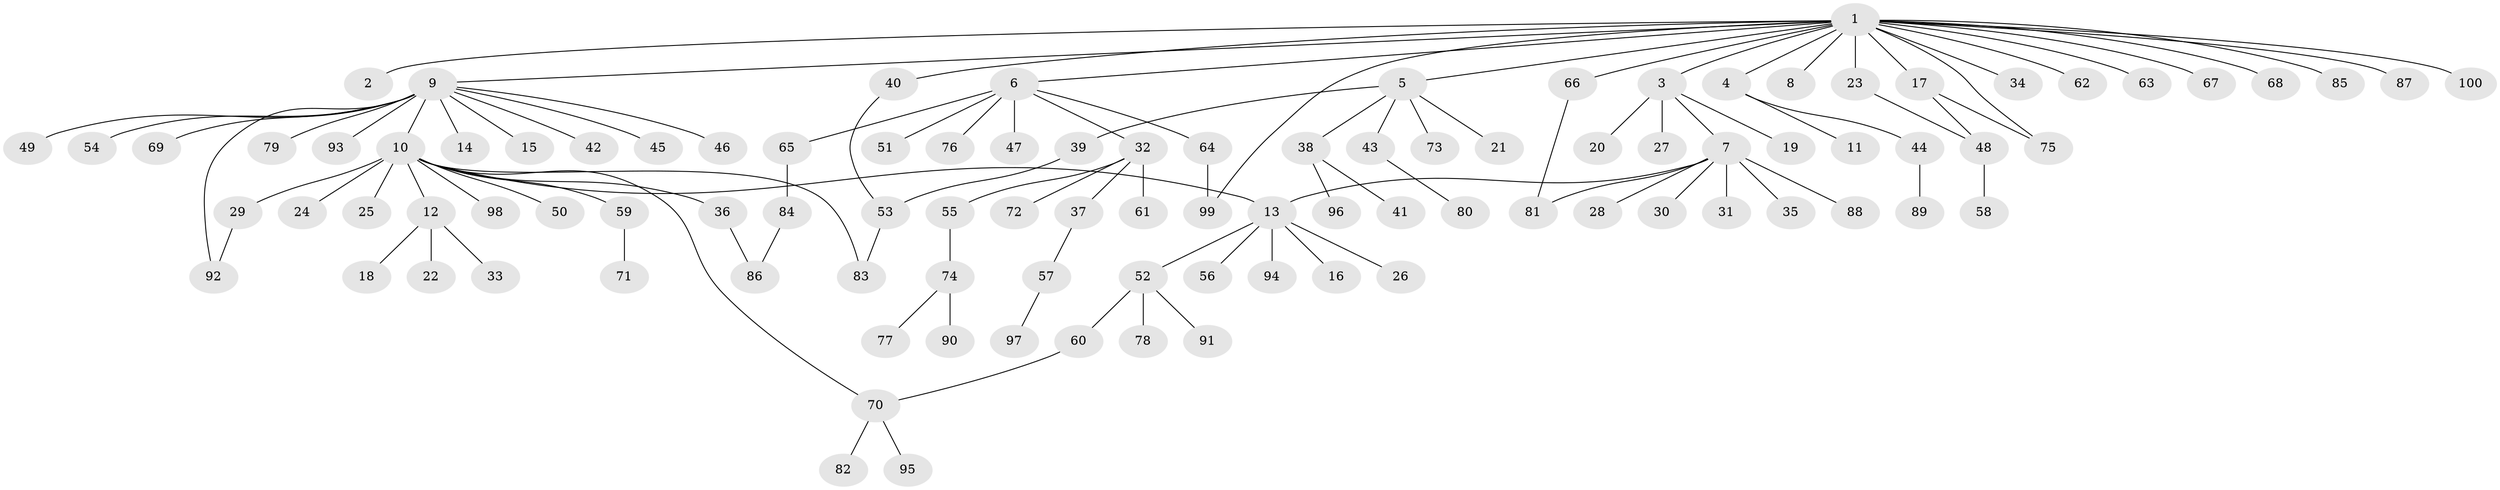 // original degree distribution, {22: 0.007142857142857143, 1: 0.5857142857142857, 6: 0.014285714285714285, 3: 0.05714285714285714, 7: 0.007142857142857143, 8: 0.014285714285714285, 9: 0.007142857142857143, 14: 0.007142857142857143, 13: 0.007142857142857143, 5: 0.02142857142857143, 2: 0.24285714285714285, 4: 0.02857142857142857}
// Generated by graph-tools (version 1.1) at 2025/50/03/04/25 22:50:10]
// undirected, 100 vertices, 109 edges
graph export_dot {
  node [color=gray90,style=filled];
  1;
  2;
  3;
  4;
  5;
  6;
  7;
  8;
  9;
  10;
  11;
  12;
  13;
  14;
  15;
  16;
  17;
  18;
  19;
  20;
  21;
  22;
  23;
  24;
  25;
  26;
  27;
  28;
  29;
  30;
  31;
  32;
  33;
  34;
  35;
  36;
  37;
  38;
  39;
  40;
  41;
  42;
  43;
  44;
  45;
  46;
  47;
  48;
  49;
  50;
  51;
  52;
  53;
  54;
  55;
  56;
  57;
  58;
  59;
  60;
  61;
  62;
  63;
  64;
  65;
  66;
  67;
  68;
  69;
  70;
  71;
  72;
  73;
  74;
  75;
  76;
  77;
  78;
  79;
  80;
  81;
  82;
  83;
  84;
  85;
  86;
  87;
  88;
  89;
  90;
  91;
  92;
  93;
  94;
  95;
  96;
  97;
  98;
  99;
  100;
  1 -- 2 [weight=1.0];
  1 -- 3 [weight=1.0];
  1 -- 4 [weight=1.0];
  1 -- 5 [weight=1.0];
  1 -- 6 [weight=1.0];
  1 -- 8 [weight=1.0];
  1 -- 9 [weight=1.0];
  1 -- 17 [weight=1.0];
  1 -- 23 [weight=1.0];
  1 -- 34 [weight=1.0];
  1 -- 40 [weight=1.0];
  1 -- 62 [weight=1.0];
  1 -- 63 [weight=1.0];
  1 -- 66 [weight=1.0];
  1 -- 67 [weight=1.0];
  1 -- 68 [weight=1.0];
  1 -- 75 [weight=1.0];
  1 -- 85 [weight=1.0];
  1 -- 87 [weight=1.0];
  1 -- 99 [weight=1.0];
  1 -- 100 [weight=1.0];
  3 -- 7 [weight=1.0];
  3 -- 19 [weight=1.0];
  3 -- 20 [weight=1.0];
  3 -- 27 [weight=1.0];
  4 -- 11 [weight=1.0];
  4 -- 44 [weight=1.0];
  5 -- 21 [weight=1.0];
  5 -- 38 [weight=1.0];
  5 -- 39 [weight=1.0];
  5 -- 43 [weight=1.0];
  5 -- 73 [weight=1.0];
  6 -- 32 [weight=1.0];
  6 -- 47 [weight=1.0];
  6 -- 51 [weight=1.0];
  6 -- 64 [weight=1.0];
  6 -- 65 [weight=1.0];
  6 -- 76 [weight=1.0];
  7 -- 13 [weight=1.0];
  7 -- 28 [weight=1.0];
  7 -- 30 [weight=1.0];
  7 -- 31 [weight=1.0];
  7 -- 35 [weight=1.0];
  7 -- 81 [weight=1.0];
  7 -- 88 [weight=1.0];
  9 -- 10 [weight=1.0];
  9 -- 14 [weight=1.0];
  9 -- 15 [weight=1.0];
  9 -- 42 [weight=1.0];
  9 -- 45 [weight=1.0];
  9 -- 46 [weight=1.0];
  9 -- 49 [weight=1.0];
  9 -- 54 [weight=1.0];
  9 -- 69 [weight=1.0];
  9 -- 79 [weight=1.0];
  9 -- 92 [weight=1.0];
  9 -- 93 [weight=1.0];
  10 -- 12 [weight=1.0];
  10 -- 13 [weight=1.0];
  10 -- 24 [weight=1.0];
  10 -- 25 [weight=1.0];
  10 -- 29 [weight=1.0];
  10 -- 36 [weight=1.0];
  10 -- 50 [weight=1.0];
  10 -- 59 [weight=1.0];
  10 -- 70 [weight=1.0];
  10 -- 83 [weight=1.0];
  10 -- 98 [weight=1.0];
  12 -- 18 [weight=1.0];
  12 -- 22 [weight=1.0];
  12 -- 33 [weight=1.0];
  13 -- 16 [weight=1.0];
  13 -- 26 [weight=1.0];
  13 -- 52 [weight=1.0];
  13 -- 56 [weight=1.0];
  13 -- 94 [weight=1.0];
  17 -- 48 [weight=1.0];
  17 -- 75 [weight=1.0];
  23 -- 48 [weight=1.0];
  29 -- 92 [weight=1.0];
  32 -- 37 [weight=1.0];
  32 -- 55 [weight=1.0];
  32 -- 61 [weight=1.0];
  32 -- 72 [weight=1.0];
  36 -- 86 [weight=1.0];
  37 -- 57 [weight=1.0];
  38 -- 41 [weight=1.0];
  38 -- 96 [weight=1.0];
  39 -- 53 [weight=1.0];
  40 -- 53 [weight=1.0];
  43 -- 80 [weight=1.0];
  44 -- 89 [weight=1.0];
  48 -- 58 [weight=1.0];
  52 -- 60 [weight=1.0];
  52 -- 78 [weight=1.0];
  52 -- 91 [weight=1.0];
  53 -- 83 [weight=1.0];
  55 -- 74 [weight=1.0];
  57 -- 97 [weight=1.0];
  59 -- 71 [weight=1.0];
  60 -- 70 [weight=1.0];
  64 -- 99 [weight=1.0];
  65 -- 84 [weight=1.0];
  66 -- 81 [weight=1.0];
  70 -- 82 [weight=1.0];
  70 -- 95 [weight=1.0];
  74 -- 77 [weight=1.0];
  74 -- 90 [weight=1.0];
  84 -- 86 [weight=1.0];
}
